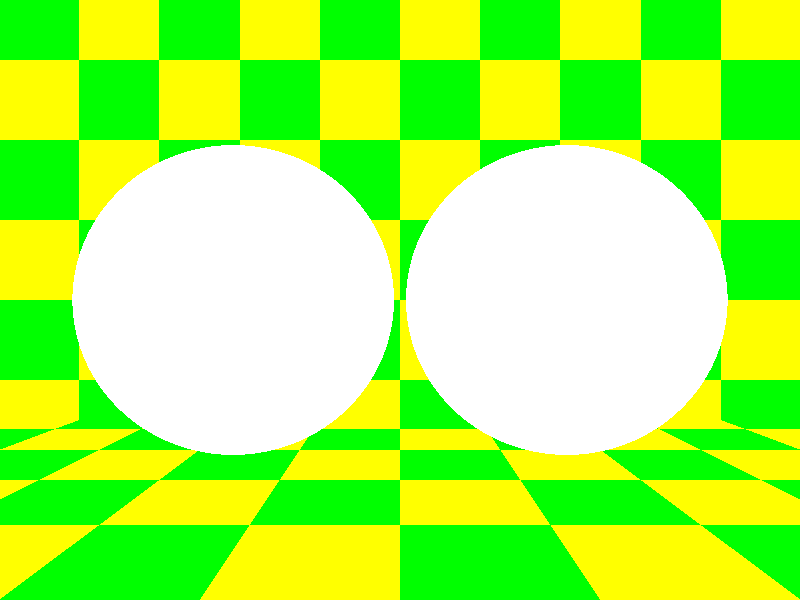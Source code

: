 //	Persistence of Vision Raytracer Version 3.5 Scene Description File
//	File: hollow1.pov
//	Author: Dieter Bayer
//	Description:
// This scene shows the effect of solid vs. hollow objects.
//
// The left sphere is solid, i.e. it's not filled with fog.
// The right sphere is hollow, i.e. it's filled with fog.
//
// The left sphere doesn't attenuate light passing through it.
// Thus the background seen through it and its shadow is lighter
// than for the right sphere.
//
// The right sphere attenuates light in the same way like fog does
// because it is filled with fog. Thus the background seen through
// it and its shadow is darker.
//
// -w320 -h240
// -w800 -h600 +a0.3
//
//*******************************************

global_settings {assumed_gamma 1}

#include "colors.inc"

camera {
	location <0, 20, -100>
}

//
// Standard fog
//

fog {
	color Gray50
	distance 80
}

//
// Put down the beloved famous raytrace green/yellow checkered floor
//

plane {y, -10
	pigment {
		checker Yellow, Green
		scale 20
	}
	finish {
		ambient 0.2
		diffuse 0.8
	}
	hollow
}

//
// Use beloved famous raytrace green/yellow checkered wall
//

plane {z, 50
	pigment {
		checker Yellow, Green
		scale 20
	}
	finish {
		ambient 0.2
		diffuse 0.8
	}
	hollow
}

//
// Solid, translucent sphere
//

sphere {<-26, 20, 0>, 25
	pigment { rgbt<1, 1, 1, 0.8> }
	finish {
		ambient 0.0
		diffuse 0.0
		phong 1.0
		phong_size 200
	}
	interior { ior 1.05 }
	hollow no
}

//
// Hollow, translucent sphere
//

sphere {<26, 20, 0>, 25
  pigment {rgbt <1, 1, 1, 0.8>}
  finish {
    ambient 0.0
    diffuse 0.0
    phong 1.0
    phong_size 200
  }
  interior { ior 1.05 }
  hollow yes
}

//
// Due to the atmospheric attenuation and the large distance to
// the light source it has to be very bright.
//

light_source {<500, 600, -200>, color 40000*White
	media_attenuation on
}

